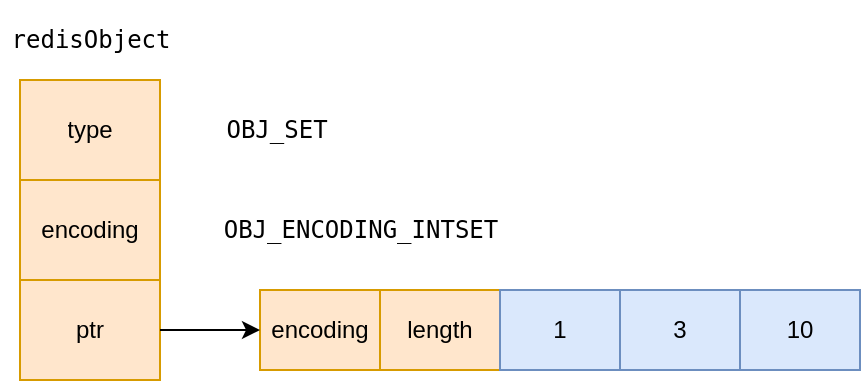 <mxfile version="15.4.0" type="device"><diagram id="3iqppXE9-r0JSvPGBy9X" name="第 1 页"><mxGraphModel dx="946" dy="623" grid="1" gridSize="10" guides="1" tooltips="1" connect="1" arrows="1" fold="1" page="1" pageScale="1" pageWidth="827" pageHeight="1169" math="0" shadow="0"><root><mxCell id="0"/><mxCell id="1" parent="0"/><mxCell id="_AK7ksml53bPkleDTvyQ-1" value="" style="shape=table;html=1;whiteSpace=wrap;startSize=0;container=1;collapsible=0;childLayout=tableLayout;fillColor=#ffe6cc;strokeColor=#d79b00;" parent="1" vertex="1"><mxGeometry x="180" y="160" width="70" height="150" as="geometry"/></mxCell><mxCell id="_AK7ksml53bPkleDTvyQ-2" value="" style="shape=partialRectangle;html=1;whiteSpace=wrap;collapsible=0;dropTarget=0;pointerEvents=0;fillColor=none;top=0;left=0;bottom=0;right=0;points=[[0,0.5],[1,0.5]];portConstraint=eastwest;" parent="_AK7ksml53bPkleDTvyQ-1" vertex="1"><mxGeometry width="70" height="50" as="geometry"/></mxCell><mxCell id="_AK7ksml53bPkleDTvyQ-3" value="type&lt;br&gt;" style="shape=partialRectangle;html=1;whiteSpace=wrap;connectable=0;fillColor=none;top=0;left=0;bottom=0;right=0;overflow=hidden;pointerEvents=1;" parent="_AK7ksml53bPkleDTvyQ-2" vertex="1"><mxGeometry width="70" height="50" as="geometry"><mxRectangle width="70" height="50" as="alternateBounds"/></mxGeometry></mxCell><mxCell id="_AK7ksml53bPkleDTvyQ-4" value="" style="shape=partialRectangle;html=1;whiteSpace=wrap;collapsible=0;dropTarget=0;pointerEvents=0;fillColor=none;top=0;left=0;bottom=0;right=0;points=[[0,0.5],[1,0.5]];portConstraint=eastwest;" parent="_AK7ksml53bPkleDTvyQ-1" vertex="1"><mxGeometry y="50" width="70" height="50" as="geometry"/></mxCell><mxCell id="_AK7ksml53bPkleDTvyQ-5" value="encoding" style="shape=partialRectangle;html=1;whiteSpace=wrap;connectable=0;fillColor=none;top=0;left=0;bottom=0;right=0;overflow=hidden;pointerEvents=1;" parent="_AK7ksml53bPkleDTvyQ-4" vertex="1"><mxGeometry width="70" height="50" as="geometry"><mxRectangle width="70" height="50" as="alternateBounds"/></mxGeometry></mxCell><mxCell id="_AK7ksml53bPkleDTvyQ-6" value="" style="shape=partialRectangle;html=1;whiteSpace=wrap;collapsible=0;dropTarget=0;pointerEvents=0;fillColor=none;top=0;left=0;bottom=0;right=0;points=[[0,0.5],[1,0.5]];portConstraint=eastwest;" parent="_AK7ksml53bPkleDTvyQ-1" vertex="1"><mxGeometry y="100" width="70" height="50" as="geometry"/></mxCell><mxCell id="_AK7ksml53bPkleDTvyQ-7" value="ptr" style="shape=partialRectangle;html=1;whiteSpace=wrap;connectable=0;fillColor=none;top=0;left=0;bottom=0;right=0;overflow=hidden;pointerEvents=1;" parent="_AK7ksml53bPkleDTvyQ-6" vertex="1"><mxGeometry width="70" height="50" as="geometry"><mxRectangle width="70" height="50" as="alternateBounds"/></mxGeometry></mxCell><mxCell id="_AK7ksml53bPkleDTvyQ-8" value="&lt;pre&gt;redisObject&lt;/pre&gt;" style="text;html=1;align=center;verticalAlign=middle;resizable=0;points=[];autosize=1;strokeColor=none;fillColor=none;" parent="1" vertex="1"><mxGeometry x="170" y="120" width="90" height="40" as="geometry"/></mxCell><mxCell id="_AK7ksml53bPkleDTvyQ-9" value="encoding" style="rounded=0;whiteSpace=wrap;html=1;fillColor=#ffe6cc;strokeColor=#d79b00;" parent="1" vertex="1"><mxGeometry x="300" y="265" width="60" height="40" as="geometry"/></mxCell><mxCell id="_AK7ksml53bPkleDTvyQ-10" value="length" style="rounded=0;whiteSpace=wrap;html=1;fillColor=#ffe6cc;strokeColor=#d79b00;" parent="1" vertex="1"><mxGeometry x="360" y="265" width="60" height="40" as="geometry"/></mxCell><mxCell id="_AK7ksml53bPkleDTvyQ-12" value="&lt;pre&gt;&lt;font face=&quot;Helvetica&quot;&gt;1&lt;/font&gt;&lt;/pre&gt;" style="rounded=0;whiteSpace=wrap;html=1;fillColor=#dae8fc;strokeColor=#6c8ebf;" parent="1" vertex="1"><mxGeometry x="420" y="265" width="60" height="40" as="geometry"/></mxCell><mxCell id="_AK7ksml53bPkleDTvyQ-13" value="3" style="rounded=0;whiteSpace=wrap;html=1;fillColor=#dae8fc;strokeColor=#6c8ebf;" parent="1" vertex="1"><mxGeometry x="480" y="265" width="60" height="40" as="geometry"/></mxCell><mxCell id="_AK7ksml53bPkleDTvyQ-14" value="&lt;pre&gt;&lt;font face=&quot;Helvetica&quot;&gt;10&lt;/font&gt;&lt;/pre&gt;" style="rounded=0;whiteSpace=wrap;html=1;fillColor=#dae8fc;strokeColor=#6c8ebf;" parent="1" vertex="1"><mxGeometry x="540" y="265" width="60" height="40" as="geometry"/></mxCell><mxCell id="_AK7ksml53bPkleDTvyQ-17" style="edgeStyle=orthogonalEdgeStyle;rounded=0;orthogonalLoop=1;jettySize=auto;html=1;exitX=1;exitY=0.5;exitDx=0;exitDy=0;entryX=0;entryY=0.5;entryDx=0;entryDy=0;" parent="1" source="_AK7ksml53bPkleDTvyQ-6" target="_AK7ksml53bPkleDTvyQ-9" edge="1"><mxGeometry relative="1" as="geometry"/></mxCell><mxCell id="_AK7ksml53bPkleDTvyQ-18" value="&lt;pre&gt;&lt;pre&gt;OBJ_SET&lt;/pre&gt;&lt;/pre&gt;" style="text;html=1;align=center;verticalAlign=middle;resizable=0;points=[];autosize=1;strokeColor=none;fillColor=none;" parent="1" vertex="1"><mxGeometry x="273" y="165" width="70" height="40" as="geometry"/></mxCell><mxCell id="_AK7ksml53bPkleDTvyQ-19" value="&lt;pre&gt;&lt;pre&gt;OBJ_ENCODING_INTSET&lt;/pre&gt;&lt;/pre&gt;" style="text;html=1;align=center;verticalAlign=middle;resizable=0;points=[];autosize=1;strokeColor=none;fillColor=none;" parent="1" vertex="1"><mxGeometry x="275" y="215" width="150" height="40" as="geometry"/></mxCell></root></mxGraphModel></diagram></mxfile>